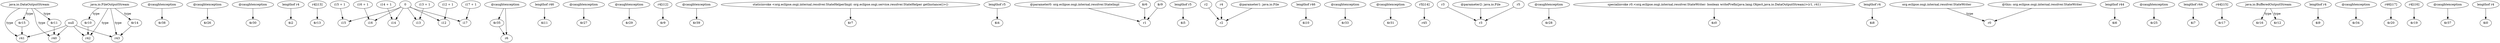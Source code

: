 digraph g {
0[label="null"]
1[label="r41"]
0->1[label=""]
2[label="java.io.DataOutputStream"]
3[label="$r11"]
2->3[label="type"]
4[label="@caughtexception"]
5[label="$r38"]
4->5[label=""]
6[label="$r15"]
2->6[label="type"]
7[label="@caughtexception"]
8[label="$r26"]
7->8[label=""]
9[label="@caughtexception"]
10[label="$r30"]
9->10[label=""]
11[label="lengthof r4"]
12[label="$i2"]
11->12[label=""]
13[label="r4[i13]"]
14[label="$r13"]
13->14[label=""]
15[label="0"]
16[label="i15"]
15->16[label=""]
17[label="$r35"]
18[label="r6"]
17->18[label=""]
19[label="java.io.FileOutputStream"]
20[label="$r10"]
19->20[label="type"]
21[label="lengthof r46"]
22[label="$i11"]
21->22[label=""]
23[label="@caughtexception"]
24[label="$r27"]
23->24[label=""]
25[label="@caughtexception"]
26[label="$r29"]
25->26[label=""]
27[label="r4[i12]"]
28[label="$r9"]
27->28[label=""]
29[label="@caughtexception"]
30[label="$r39"]
29->30[label=""]
31[label="i14"]
15->31[label=""]
32[label="staticinvoke <org.eclipse.osgi.internal.resolver.StateHelperImpl: org.eclipse.osgi.service.resolver.StateHelper getInstance()>()"]
33[label="$r7"]
32->33[label=""]
2->1[label="type"]
34[label="lengthof r5"]
35[label="$i4"]
34->35[label=""]
36[label="@parameter0: org.eclipse.osgi.internal.resolver.StateImpl"]
37[label="r1"]
36->37[label=""]
38[label="r40"]
0->38[label=""]
39[label="lengthof r5"]
40[label="$i5"]
39->40[label=""]
41[label="i16"]
15->41[label=""]
42[label="r2"]
43[label="r2"]
42->43[label=""]
44[label="lengthof r46"]
45[label="$i10"]
44->45[label=""]
46[label="@caughtexception"]
47[label="$r33"]
46->47[label=""]
48[label="@caughtexception"]
49[label="$r31"]
48->49[label=""]
50[label="$r14"]
19->50[label="type"]
51[label="r5[i14]"]
52[label="r45"]
51->52[label=""]
53[label="r3"]
54[label="r3"]
53->54[label=""]
55[label="r42"]
0->55[label=""]
56[label="i13 + 1"]
57[label="i13"]
56->57[label=""]
58[label="@caughtexception"]
59[label="$r28"]
58->59[label=""]
60[label="r43"]
19->60[label="type"]
61[label="specialinvoke r0.<org.eclipse.osgi.internal.resolver.StateWriter: boolean writePrefix(java.lang.Object,java.io.DataOutputStream)>(r1, r41)"]
62[label="$z0"]
61->62[label=""]
63[label="lengthof r4"]
64[label="$i8"]
63->64[label=""]
65[label="$r6"]
65->37[label=""]
15->57[label=""]
66[label="org.eclipse.osgi.internal.resolver.StateWriter"]
67[label="r0"]
66->67[label="type"]
19->55[label="type"]
50->60[label=""]
2->38[label="type"]
6->1[label=""]
68[label="lengthof r44"]
69[label="$i6"]
68->69[label=""]
70[label="i14 + 1"]
70->31[label=""]
71[label="@caughtexception"]
72[label="$r25"]
71->72[label=""]
73[label="lengthof r44"]
74[label="$i7"]
73->74[label=""]
75[label="r4"]
75->43[label=""]
76[label="r44[i15]"]
77[label="$r17"]
76->77[label=""]
78[label="i15 + 1"]
78->16[label=""]
79[label="@this: org.eclipse.osgi.internal.resolver.StateWriter"]
79->67[label=""]
80[label="java.io.BufferedOutputStream"]
81[label="$r16"]
80->81[label="type"]
82[label="i17"]
15->82[label=""]
83[label="lengthof r4"]
84[label="$i9"]
83->84[label=""]
85[label="@caughtexception"]
86[label="$r34"]
85->86[label=""]
87[label="@parameter1: java.io.File"]
87->43[label=""]
88[label="i16 + 1"]
88->41[label=""]
20->55[label=""]
89[label="r46[i17]"]
90[label="$r20"]
89->90[label=""]
91[label="$r12"]
80->91[label="type"]
92[label="@caughtexception"]
92->17[label=""]
93[label="i17 + 1"]
93->82[label=""]
3->38[label=""]
94[label="@parameter2: java.io.File"]
94->54[label=""]
95[label="r4[i16]"]
96[label="$r19"]
95->96[label=""]
97[label="@caughtexception"]
98[label="$r37"]
97->98[label=""]
92->18[label=""]
0->60[label=""]
99[label="i12"]
15->99[label=""]
100[label="lengthof r4"]
101[label="$i0"]
100->101[label=""]
102[label="r5"]
102->54[label=""]
103[label="i12 + 1"]
103->99[label=""]
104[label="$r9"]
104->37[label=""]
}